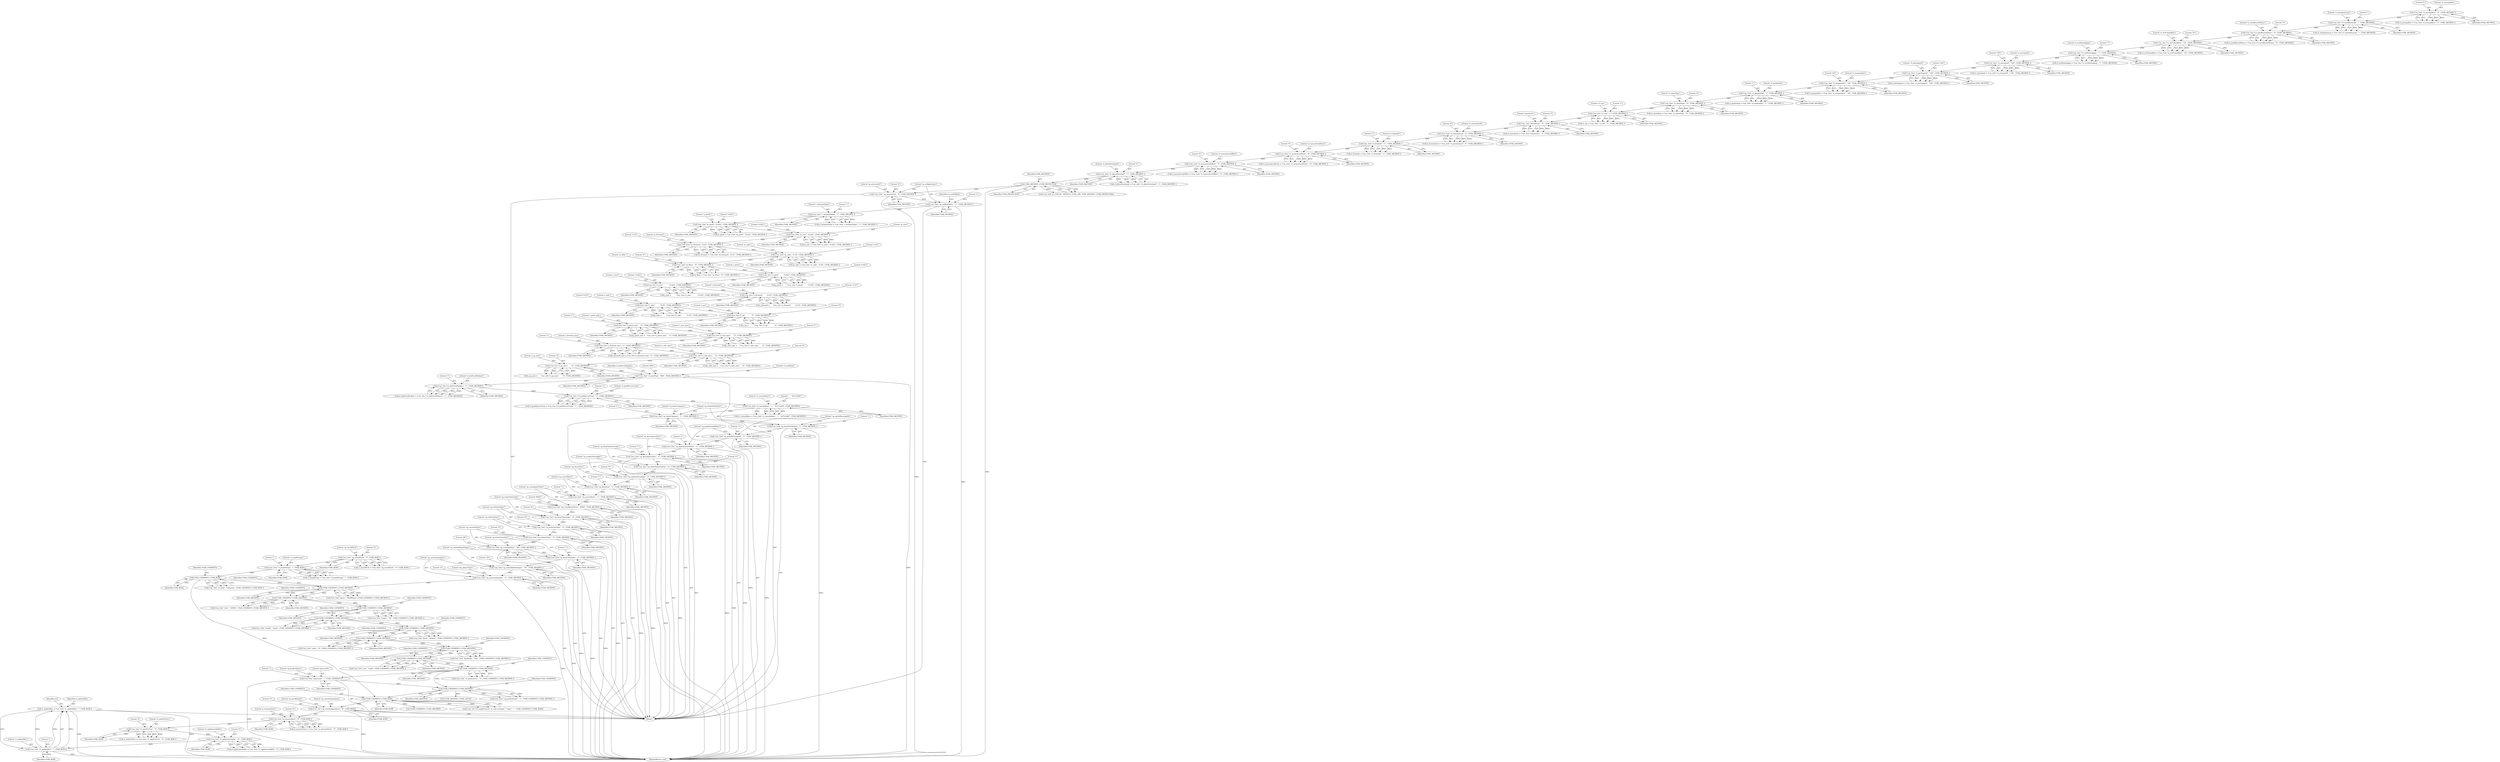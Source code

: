 digraph "0_OpenJK_b6ff2bcb1e4e6976d61e316175c6d7c99860fe20@API" {
"1000853" [label="(Call,cl_updatefiles = Cvar_Get( \"cl_updatefiles\", \"\", CVAR_ROM ))"];
"1000855" [label="(Call,Cvar_Get( \"cl_updatefiles\", \"\", CVAR_ROM ))"];
"1000849" [label="(Call,Cvar_Get( \"cl_updateavailable\", \"0\", CVAR_ROM ))"];
"1000831" [label="(Call,Cvar_Get( \"cl_waitForFire\", \"0\", CVAR_ROM ))"];
"1000825" [label="(Call,Cvar_Get( \"g_missionStats\", \"0\", CVAR_ROM ))"];
"1000813" [label="(Call,Cvar_Get (\"cg_stereoSeparation\", \"0\", CVAR_ROM))"];
"1000800" [label="(Call,CVAR_USERINFO | CVAR_ROM)"];
"1000720" [label="(Call,CVAR_USERINFO | CVAR_ARCHIVE)"];
"1000713" [label="(Call,Cvar_Get( \"password\", \"\", CVAR_USERINFO ))"];
"1000710" [label="(Call,CVAR_USERINFO | CVAR_ARCHIVE)"];
"1000704" [label="(Call,CVAR_USERINFO | CVAR_ARCHIVE)"];
"1000698" [label="(Call,CVAR_USERINFO | CVAR_ARCHIVE)"];
"1000692" [label="(Call,CVAR_USERINFO | CVAR_ARCHIVE)"];
"1000686" [label="(Call,CVAR_USERINFO | CVAR_ARCHIVE)"];
"1000680" [label="(Call,CVAR_USERINFO | CVAR_ARCHIVE)"];
"1000674" [label="(Call,CVAR_USERINFO | CVAR_ARCHIVE)"];
"1000668" [label="(Call,CVAR_USERINFO | CVAR_ARCHIVE)"];
"1000660" [label="(Call,CVAR_USERINFO | CVAR_ARCHIVE)"];
"1000554" [label="(Call,CVAR_USERINFO | CVAR_ROM)"];
"1000535" [label="(Call,Cvar_Get( \"cl_motdString\", \"\", CVAR_ROM ))"];
"1000398" [label="(Call,Cvar_Get( \"cg_recoilPitch\", \"0\", CVAR_ROM ))"];
"1000633" [label="(Call,Cvar_Get( \"cg_zoomstepsniper\", \"2\", CVAR_ARCHIVE ))"];
"1000629" [label="(Call,Cvar_Get( \"cg_zoomDefaultSniper\", \"20\", CVAR_ARCHIVE ))"];
"1000625" [label="(Call,Cvar_Get( \"cg_drawCrosshair\", \"1\", CVAR_ARCHIVE ))"];
"1000621" [label="(Call,Cvar_Get( \"cg_crosshairSize\", \"48\", CVAR_ARCHIVE ))"];
"1000617" [label="(Call,Cvar_Get( \"cg_noVoiceText\", \"0\", CVAR_ARCHIVE ))"];
"1000613" [label="(Call,Cvar_Get( \"cg_noVoiceChats\", \"0\", CVAR_ARCHIVE ))"];
"1000609" [label="(Call,Cvar_Get( \"cg_teamChatsOnly\", \"0\", CVAR_ARCHIVE ))"];
"1000605" [label="(Call,Cvar_Get( \"cg_voiceSpriteTime\", \"6000\", CVAR_ARCHIVE ))"];
"1000601" [label="(Call,Cvar_Get( \"cg_cursorHints\", \"1\", CVAR_ARCHIVE ))"];
"1000597" [label="(Call,Cvar_Get( \"cg_drawGun\", \"1\", CVAR_ARCHIVE ))"];
"1000593" [label="(Call,Cvar_Get( \"cg_uselessNostalgia\", \"0\", CVAR_ARCHIVE ))"];
"1000589" [label="(Call,Cvar_Get( \"cg_drawTeamOverlay\", \"2\", CVAR_ARCHIVE ))"];
"1000585" [label="(Call,Cvar_Get( \"cg_descriptiveText\", \"1\", CVAR_ARCHIVE ))"];
"1000581" [label="(Call,Cvar_Get( \"cg_popupLimboMenu\", \"1\", CVAR_ARCHIVE ))"];
"1000577" [label="(Call,Cvar_Get( \"cg_quickMessageAlt\", \"1\", CVAR_ARCHIVE ))"];
"1000573" [label="(Call,Cvar_Get( \"cg_drawNotifyText\", \"1\", CVAR_ARCHIVE ))"];
"1000569" [label="(Call,Cvar_Get( \"cg_drawCompass\", \"1\", CVAR_ARCHIVE ))"];
"1000565" [label="(Call,Cvar_Get( \"cl_consoleKeys\", \"~ ` 0x7e 0x60\", CVAR_ARCHIVE))"];
"1000559" [label="(Call,Cvar_Get (\"cl_guidServerUniq\", \"1\", CVAR_ARCHIVE))"];
"1000545" [label="(Call,Cvar_Get (\"cl_lanForcePackets\", \"1\", CVAR_ARCHIVE))"];
"1000539" [label="(Call,Cvar_Get( \"cl_maxPing\", \"800\", CVAR_ARCHIVE ))"];
"1000494" [label="(Call,Cvar_Get (\"j_up_axis\",      \"4\", CVAR_ARCHIVE))"];
"1000488" [label="(Call,Cvar_Get (\"j_side_axis\",    \"0\", CVAR_ARCHIVE))"];
"1000482" [label="(Call,Cvar_Get (\"j_forward_axis\", \"1\", CVAR_ARCHIVE))"];
"1000476" [label="(Call,Cvar_Get (\"j_yaw_axis\",     \"2\", CVAR_ARCHIVE))"];
"1000470" [label="(Call,Cvar_Get (\"j_pitch_axis\",   \"3\", CVAR_ARCHIVE))"];
"1000464" [label="(Call,Cvar_Get (\"j_up\",           \"0\", CVAR_ARCHIVE))"];
"1000458" [label="(Call,Cvar_Get (\"j_side\",         \"0.25\", CVAR_ARCHIVE))"];
"1000452" [label="(Call,Cvar_Get (\"j_forward\",      \"-0.25\", CVAR_ARCHIVE))"];
"1000446" [label="(Call,Cvar_Get (\"j_yaw\",          \"-0.022\", CVAR_ARCHIVE))"];
"1000440" [label="(Call,Cvar_Get (\"j_pitch\",        \"0.022\", CVAR_ARCHIVE))"];
"1000434" [label="(Call,Cvar_Get( \"m_filter\", \"0\", CVAR_ARCHIVE ))"];
"1000428" [label="(Call,Cvar_Get( \"m_side\", \"0.25\", CVAR_ARCHIVE ))"];
"1000422" [label="(Call,Cvar_Get( \"m_forward\", \"0.25\", CVAR_ARCHIVE ))"];
"1000416" [label="(Call,Cvar_Get( \"m_yaw\", \"0.022\", CVAR_ARCHIVE ))"];
"1000410" [label="(Call,Cvar_Get( \"m_pitch\", \"0.022\", CVAR_ARCHIVE ))"];
"1000386" [label="(Call,Cvar_Get( \"r_inGameVideo\", \"1\", CVAR_ARCHIVE ))"];
"1000374" [label="(Call,Cvar_Get( \"cg_wolfparticles\", \"1\", CVAR_ARCHIVE ))"];
"1000370" [label="(Call,Cvar_Get( \"cg_autoswitch\", \"0\", CVAR_ARCHIVE ))"];
"1000367" [label="(Call,CVAR_ARCHIVE | CVAR_PROTECTED)"];
"1000358" [label="(Call,Cvar_Get( \"cl_allowDownload\", \"1\", CVAR_ARCHIVE ))"];
"1000341" [label="(Call,Cvar_Get( \"cl_mouseAccelOffset\", \"5\", CVAR_ARCHIVE ))"];
"1000335" [label="(Call,Cvar_Get( \"cl_mouseAccelStyle\", \"0\", CVAR_ARCHIVE ))"];
"1000329" [label="(Call,Cvar_Get( \"cl_freelook\", \"1\", CVAR_ARCHIVE ))"];
"1000323" [label="(Call,Cvar_Get( \"cl_mouseAccel\", \"0\", CVAR_ARCHIVE ))"];
"1000317" [label="(Call,Cvar_Get( \"sensitivity\", \"5\", CVAR_ARCHIVE ))"];
"1000311" [label="(Call,Cvar_Get( \"cl_run\", \"1\", CVAR_ARCHIVE ))"];
"1000305" [label="(Call,Cvar_Get( \"cl_showPing\", \"0\", CVAR_ARCHIVE ))"];
"1000299" [label="(Call,Cvar_Get( \"cl_packetdup\", \"1\", CVAR_ARCHIVE ))"];
"1000293" [label="(Call,Cvar_Get( \"cl_maxpackets\", \"38\", CVAR_ARCHIVE ))"];
"1000281" [label="(Call,Cvar_Get( \"cl_pitchspeed\", \"140\", CVAR_ARCHIVE ))"];
"1000275" [label="(Call,Cvar_Get( \"cl_yawspeed\", \"140\", CVAR_ARCHIVE ))"];
"1000251" [label="(Call,Cvar_Get (\"cl_aviMotionJpeg\", \"1\", CVAR_ARCHIVE))"];
"1000245" [label="(Call,Cvar_Get (\"cl_aviFrameRate\", \"25\", CVAR_ARCHIVE))"];
"1000239" [label="(Call,Cvar_Get (\"cl_autoRecordDemo\", \"0\", CVAR_ARCHIVE))"];
"1000233" [label="(Call,Cvar_Get (\"cl_timedemoLog\", \"\", CVAR_ARCHIVE))"];
"1000149" [label="(Call,Cvar_Get( \"cl_autoupdate\", \"0\", CVAR_ARCHIVE ))"];
"1000607" [label="(Literal,\"6000\")"];
"1000578" [label="(Literal,\"cg_quickMessageAlt\")"];
"1000441" [label="(Literal,\"j_pitch\")"];
"1000818" [label="(Literal,\"cg_autoReload\")"];
"1000472" [label="(Literal,\"3\")"];
"1000596" [label="(Identifier,CVAR_ARCHIVE)"];
"1000317" [label="(Call,Cvar_Get( \"sensitivity\", \"5\", CVAR_ARCHIVE ))"];
"1000488" [label="(Call,Cvar_Get (\"j_side_axis\",    \"0\", CVAR_ARCHIVE))"];
"1000273" [label="(Call,cl_yawspeed = Cvar_Get( \"cl_yawspeed\", \"140\", CVAR_ARCHIVE ))"];
"1000275" [label="(Call,Cvar_Get( \"cl_yawspeed\", \"140\", CVAR_ARCHIVE ))"];
"1000862" [label="(Identifier,cls)"];
"1000486" [label="(Call,j_side_axis =    Cvar_Get (\"j_side_axis\",    \"0\", CVAR_ARCHIVE))"];
"1000462" [label="(Call,j_up =           Cvar_Get (\"j_up\",           \"0\", CVAR_ARCHIVE))"];
"1000584" [label="(Identifier,CVAR_ARCHIVE)"];
"1000563" [label="(Call,cl_consoleKeys = Cvar_Get( \"cl_consoleKeys\", \"~ ` 0x7e 0x60\", CVAR_ARCHIVE))"];
"1000714" [label="(Literal,\"password\")"];
"1000625" [label="(Call,Cvar_Get( \"cg_drawCrosshair\", \"1\", CVAR_ARCHIVE ))"];
"1000456" [label="(Call,j_side =         Cvar_Get (\"j_side\",         \"0.25\", CVAR_ARCHIVE))"];
"1000452" [label="(Call,Cvar_Get (\"j_forward\",      \"-0.25\", CVAR_ARCHIVE))"];
"1000712" [label="(Identifier,CVAR_ARCHIVE)"];
"1000570" [label="(Literal,\"cg_drawCompass\")"];
"1000668" [label="(Call,CVAR_USERINFO | CVAR_ARCHIVE)"];
"1000245" [label="(Call,Cvar_Get (\"cl_aviFrameRate\", \"25\", CVAR_ARCHIVE))"];
"1000698" [label="(Call,CVAR_USERINFO | CVAR_ARCHIVE)"];
"1000396" [label="(Call,cl_recoilPitch = Cvar_Get( \"cg_recoilPitch\", \"0\", CVAR_ROM ))"];
"1000704" [label="(Call,CVAR_USERINFO | CVAR_ARCHIVE)"];
"1000677" [label="(Call,Cvar_Get( \"model\", \"multi\", CVAR_USERINFO | CVAR_ARCHIVE ))"];
"1000295" [label="(Literal,\"38\")"];
"1000831" [label="(Call,Cvar_Get( \"cl_waitForFire\", \"0\", CVAR_ROM ))"];
"1000693" [label="(Identifier,CVAR_USERINFO)"];
"1000359" [label="(Literal,\"cl_allowDownload\")"];
"1000377" [label="(Identifier,CVAR_ARCHIVE)"];
"1000251" [label="(Call,Cvar_Get (\"cl_aviMotionJpeg\", \"1\", CVAR_ARCHIVE))"];
"1000482" [label="(Call,Cvar_Get (\"j_forward_axis\", \"1\", CVAR_ARCHIVE))"];
"1000610" [label="(Literal,\"cg_teamChatsOnly\")"];
"1000634" [label="(Literal,\"cg_zoomstepsniper\")"];
"1000833" [label="(Literal,\"0\")"];
"1000633" [label="(Call,Cvar_Get( \"cg_zoomstepsniper\", \"2\", CVAR_ARCHIVE ))"];
"1000312" [label="(Literal,\"cl_run\")"];
"1000422" [label="(Call,Cvar_Get( \"m_forward\", \"0.25\", CVAR_ARCHIVE ))"];
"1000623" [label="(Literal,\"48\")"];
"1000374" [label="(Call,Cvar_Get( \"cg_wolfparticles\", \"1\", CVAR_ARCHIVE ))"];
"1000332" [label="(Identifier,CVAR_ARCHIVE)"];
"1000240" [label="(Literal,\"cl_autoRecordDemo\")"];
"1000311" [label="(Call,Cvar_Get( \"cl_run\", \"1\", CVAR_ARCHIVE ))"];
"1000297" [label="(Call,cl_packetdup = Cvar_Get( \"cl_packetdup\", \"1\", CVAR_ARCHIVE ))"];
"1000414" [label="(Call,m_yaw = Cvar_Get( \"m_yaw\", \"0.022\", CVAR_ARCHIVE ))"];
"1000851" [label="(Literal,\"0\")"];
"1000600" [label="(Identifier,CVAR_ARCHIVE)"];
"1000834" [label="(Identifier,CVAR_ROM)"];
"1000595" [label="(Literal,\"0\")"];
"1000361" [label="(Identifier,CVAR_ARCHIVE)"];
"1000424" [label="(Literal,\"0.25\")"];
"1000426" [label="(Call,m_side = Cvar_Get( \"m_side\", \"0.25\", CVAR_ARCHIVE ))"];
"1000458" [label="(Call,Cvar_Get (\"j_side\",         \"0.25\", CVAR_ARCHIVE))"];
"1000717" [label="(Call,Cvar_Get( \"cg_predictItems\", \"1\", CVAR_USERINFO | CVAR_ARCHIVE ))"];
"1000440" [label="(Call,Cvar_Get (\"j_pitch\",        \"0.022\", CVAR_ARCHIVE))"];
"1000434" [label="(Call,Cvar_Get( \"m_filter\", \"0\", CVAR_ARCHIVE ))"];
"1000398" [label="(Call,Cvar_Get( \"cg_recoilPitch\", \"0\", CVAR_ROM ))"];
"1000613" [label="(Call,Cvar_Get( \"cg_noVoiceChats\", \"0\", CVAR_ARCHIVE ))"];
"1000447" [label="(Literal,\"j_yaw\")"];
"1000323" [label="(Call,Cvar_Get( \"cl_mouseAccel\", \"0\", CVAR_ARCHIVE ))"];
"1000233" [label="(Call,Cvar_Get (\"cl_timedemoLog\", \"\", CVAR_ARCHIVE))"];
"1000401" [label="(Identifier,CVAR_ROM)"];
"1000721" [label="(Identifier,CVAR_USERINFO)"];
"1000857" [label="(Literal,\"\")"];
"1000551" [label="(Call,Cvar_Get( \"cl_guid\", \"unknown\", CVAR_USERINFO | CVAR_ROM ))"];
"1000543" [label="(Call,cl_lanForcePackets = Cvar_Get (\"cl_lanForcePackets\", \"1\", CVAR_ARCHIVE))"];
"1000850" [label="(Literal,\"cl_updateavailable\")"];
"1000479" [label="(Identifier,CVAR_ARCHIVE)"];
"1000333" [label="(Call,cl_mouseAccelStyle = Cvar_Get( \"cl_mouseAccelStyle\", \"0\", CVAR_ARCHIVE ))"];
"1000329" [label="(Call,Cvar_Get( \"cl_freelook\", \"1\", CVAR_ARCHIVE ))"];
"1000279" [label="(Call,cl_pitchspeed = Cvar_Get( \"cl_pitchspeed\", \"140\", CVAR_ARCHIVE ))"];
"1000688" [label="(Identifier,CVAR_ARCHIVE)"];
"1000399" [label="(Literal,\"cg_recoilPitch\")"];
"1000568" [label="(Identifier,CVAR_ARCHIVE)"];
"1000234" [label="(Literal,\"cl_timedemoLog\")"];
"1000313" [label="(Literal,\"1\")"];
"1000416" [label="(Call,Cvar_Get( \"m_yaw\", \"0.022\", CVAR_ARCHIVE ))"];
"1000331" [label="(Literal,\"1\")"];
"1000557" [label="(Call,cl_guidServerUniq = Cvar_Get (\"cl_guidServerUniq\", \"1\", CVAR_ARCHIVE))"];
"1000604" [label="(Identifier,CVAR_ARCHIVE)"];
"1000800" [label="(Call,CVAR_USERINFO | CVAR_ROM)"];
"1000325" [label="(Literal,\"0\")"];
"1000598" [label="(Literal,\"cg_drawGun\")"];
"1000239" [label="(Call,Cvar_Get (\"cl_autoRecordDemo\", \"0\", CVAR_ARCHIVE))"];
"1000303" [label="(Call,cl_showPing = Cvar_Get( \"cl_showPing\", \"0\", CVAR_ARCHIVE ))"];
"1000853" [label="(Call,cl_updatefiles = Cvar_Get( \"cl_updatefiles\", \"\", CVAR_ROM ))"];
"1000620" [label="(Identifier,CVAR_ARCHIVE)"];
"1000626" [label="(Literal,\"cg_drawCrosshair\")"];
"1000635" [label="(Literal,\"2\")"];
"1000828" [label="(Identifier,CVAR_ROM)"];
"1000602" [label="(Literal,\"cg_cursorHints\")"];
"1000147" [label="(Call,cl_autoupdate = Cvar_Get( \"cl_autoupdate\", \"0\", CVAR_ARCHIVE ))"];
"1000628" [label="(Identifier,CVAR_ARCHIVE)"];
"1000277" [label="(Literal,\"140\")"];
"1000720" [label="(Call,CVAR_USERINFO | CVAR_ARCHIVE)"];
"1000619" [label="(Literal,\"0\")"];
"1000614" [label="(Literal,\"cg_noVoiceChats\")"];
"1000587" [label="(Literal,\"1\")"];
"1000565" [label="(Call,Cvar_Get( \"cl_consoleKeys\", \"~ ` 0x7e 0x60\", CVAR_ARCHIVE))"];
"1000321" [label="(Call,cl_mouseAccel = Cvar_Get( \"cl_mouseAccel\", \"0\", CVAR_ARCHIVE ))"];
"1000294" [label="(Literal,\"cl_maxpackets\")"];
"1000583" [label="(Literal,\"1\")"];
"1000536" [label="(Literal,\"cl_motdString\")"];
"1000618" [label="(Literal,\"cg_noVoiceText\")"];
"1000559" [label="(Call,Cvar_Get (\"cl_guidServerUniq\", \"1\", CVAR_ARCHIVE))"];
"1000418" [label="(Literal,\"0.022\")"];
"1000572" [label="(Identifier,CVAR_ARCHIVE)"];
"1000574" [label="(Literal,\"cg_drawNotifyText\")"];
"1000622" [label="(Literal,\"cg_crosshairSize\")"];
"1000282" [label="(Literal,\"cl_pitchspeed\")"];
"1000112" [label="(Block,)"];
"1000476" [label="(Call,Cvar_Get (\"j_yaw_axis\",     \"2\", CVAR_ARCHIVE))"];
"1000544" [label="(Identifier,cl_lanForcePackets)"];
"1000237" [label="(Call,cl_autoRecordDemo = Cvar_Get (\"cl_autoRecordDemo\", \"0\", CVAR_ARCHIVE))"];
"1000674" [label="(Call,CVAR_USERINFO | CVAR_ARCHIVE)"];
"1000539" [label="(Call,Cvar_Get( \"cl_maxPing\", \"800\", CVAR_ARCHIVE ))"];
"1000375" [label="(Literal,\"cg_wolfparticles\")"];
"1000700" [label="(Identifier,CVAR_ARCHIVE)"];
"1000444" [label="(Call,j_yaw =          Cvar_Get (\"j_yaw\",          \"-0.022\", CVAR_ARCHIVE))"];
"1000593" [label="(Call,Cvar_Get( \"cg_uselessNostalgia\", \"0\", CVAR_ARCHIVE ))"];
"1000379" [label="(Identifier,cl_conXOffset)"];
"1000801" [label="(Identifier,CVAR_USERINFO)"];
"1000242" [label="(Identifier,CVAR_ARCHIVE)"];
"1000450" [label="(Call,j_forward =      Cvar_Get (\"j_forward\",      \"-0.25\", CVAR_ARCHIVE))"];
"1000278" [label="(Identifier,CVAR_ARCHIVE)"];
"1000815" [label="(Literal,\"0\")"];
"1000715" [label="(Literal,\"\")"];
"1000705" [label="(Identifier,CVAR_USERINFO)"];
"1000681" [label="(Identifier,CVAR_USERINFO)"];
"1000151" [label="(Literal,\"0\")"];
"1000671" [label="(Call,Cvar_Get( \"snaps\", \"20\", CVAR_USERINFO | CVAR_ARCHIVE ))"];
"1000252" [label="(Literal,\"cl_aviMotionJpeg\")"];
"1000246" [label="(Literal,\"cl_aviFrameRate\")"];
"1000248" [label="(Identifier,CVAR_ARCHIVE)"];
"1000305" [label="(Call,Cvar_Get( \"cl_showPing\", \"0\", CVAR_ARCHIVE ))"];
"1000302" [label="(Identifier,CVAR_ARCHIVE)"];
"1000615" [label="(Literal,\"0\")"];
"1000560" [label="(Literal,\"cl_guidServerUniq\")"];
"1000372" [label="(Literal,\"0\")"];
"1000485" [label="(Identifier,CVAR_ARCHIVE)"];
"1000337" [label="(Literal,\"0\")"];
"1000711" [label="(Identifier,CVAR_USERINFO)"];
"1000601" [label="(Call,Cvar_Get( \"cg_cursorHints\", \"1\", CVAR_ARCHIVE ))"];
"1000370" [label="(Call,Cvar_Get( \"cg_autoswitch\", \"0\", CVAR_ARCHIVE ))"];
"1000386" [label="(Call,Cvar_Get( \"r_inGameVideo\", \"1\", CVAR_ARCHIVE ))"];
"1000829" [label="(Call,cl_waitForFire = Cvar_Get( \"cl_waitForFire\", \"0\", CVAR_ROM ))"];
"1000299" [label="(Call,Cvar_Get( \"cl_packetdup\", \"1\", CVAR_ARCHIVE ))"];
"1000638" [label="(Literal,\"mp_playerType\")"];
"1000453" [label="(Literal,\"j_forward\")"];
"1000832" [label="(Literal,\"cl_waitForFire\")"];
"1000599" [label="(Literal,\"1\")"];
"1000241" [label="(Literal,\"0\")"];
"1000554" [label="(Call,CVAR_USERINFO | CVAR_ROM)"];
"1000410" [label="(Call,Cvar_Get( \"m_pitch\", \"0.022\", CVAR_ARCHIVE ))"];
"1000429" [label="(Literal,\"m_side\")"];
"1000455" [label="(Identifier,CVAR_ARCHIVE)"];
"1000443" [label="(Identifier,CVAR_ARCHIVE)"];
"1000545" [label="(Call,Cvar_Get (\"cl_lanForcePackets\", \"1\", CVAR_ARCHIVE))"];
"1000425" [label="(Identifier,CVAR_ARCHIVE)"];
"1000636" [label="(Identifier,CVAR_ARCHIVE)"];
"1000802" [label="(Identifier,CVAR_ROM)"];
"1000306" [label="(Literal,\"cl_showPing\")"];
"1000276" [label="(Literal,\"cl_yawspeed\")"];
"1000580" [label="(Identifier,CVAR_ARCHIVE)"];
"1000291" [label="(Call,cl_maxpackets = Cvar_Get( \"cl_maxpackets\", \"38\", CVAR_ARCHIVE ))"];
"1000588" [label="(Identifier,CVAR_ARCHIVE)"];
"1000468" [label="(Call,j_pitch_axis =   Cvar_Get (\"j_pitch_axis\",   \"3\", CVAR_ARCHIVE))"];
"1000435" [label="(Literal,\"m_filter\")"];
"1000308" [label="(Identifier,CVAR_ARCHIVE)"];
"1000411" [label="(Literal,\"m_pitch\")"];
"1000471" [label="(Literal,\"j_pitch_axis\")"];
"1000694" [label="(Identifier,CVAR_ARCHIVE)"];
"1000467" [label="(Identifier,CVAR_ARCHIVE)"];
"1000420" [label="(Call,m_forward = Cvar_Get( \"m_forward\", \"0.25\", CVAR_ARCHIVE ))"];
"1000710" [label="(Call,CVAR_USERINFO | CVAR_ARCHIVE)"];
"1000423" [label="(Literal,\"m_forward\")"];
"1000670" [label="(Identifier,CVAR_ARCHIVE)"];
"1000567" [label="(Literal,\"~ ` 0x7e 0x60\")"];
"1000235" [label="(Literal,\"\")"];
"1000247" [label="(Literal,\"25\")"];
"1000662" [label="(Identifier,CVAR_ARCHIVE)"];
"1000343" [label="(Literal,\"5\")"];
"1000489" [label="(Literal,\"j_side_axis\")"];
"1000389" [label="(Identifier,CVAR_ARCHIVE)"];
"1000474" [label="(Call,j_yaw_axis =     Cvar_Get (\"j_yaw_axis\",     \"2\", CVAR_ARCHIVE))"];
"1000706" [label="(Identifier,CVAR_ARCHIVE)"];
"1000492" [label="(Call,j_up_axis =      Cvar_Get (\"j_up_axis\",      \"4\", CVAR_ARCHIVE))"];
"1000360" [label="(Literal,\"1\")"];
"1000660" [label="(Call,CVAR_USERINFO | CVAR_ARCHIVE)"];
"1000495" [label="(Literal,\"j_up_axis\")"];
"1000284" [label="(Identifier,CVAR_ARCHIVE)"];
"1000465" [label="(Literal,\"j_up\")"];
"1000718" [label="(Literal,\"cg_predictItems\")"];
"1000699" [label="(Identifier,CVAR_USERINFO)"];
"1000611" [label="(Literal,\"0\")"];
"1000388" [label="(Literal,\"1\")"];
"1000569" [label="(Call,Cvar_Get( \"cg_drawCompass\", \"1\", CVAR_ARCHIVE ))"];
"1000496" [label="(Literal,\"4\")"];
"1000849" [label="(Call,Cvar_Get( \"cl_updateavailable\", \"0\", CVAR_ROM ))"];
"1000661" [label="(Identifier,CVAR_USERINFO)"];
"1000338" [label="(Identifier,CVAR_ARCHIVE)"];
"1000585" [label="(Call,Cvar_Get( \"cg_descriptiveText\", \"1\", CVAR_ARCHIVE ))"];
"1000825" [label="(Call,Cvar_Get( \"g_missionStats\", \"0\", CVAR_ROM ))"];
"1000683" [label="(Call,Cvar_Get( \"head\", \"default\", CVAR_USERINFO | CVAR_ARCHIVE ))"];
"1000590" [label="(Literal,\"cg_drawTeamOverlay\")"];
"1000437" [label="(Identifier,CVAR_ARCHIVE)"];
"1000296" [label="(Identifier,CVAR_ARCHIVE)"];
"1000814" [label="(Literal,\"cg_stereoSeparation\")"];
"1000307" [label="(Literal,\"0\")"];
"1000281" [label="(Call,Cvar_Get( \"cl_pitchspeed\", \"140\", CVAR_ARCHIVE ))"];
"1000318" [label="(Literal,\"sensitivity\")"];
"1000687" [label="(Identifier,CVAR_USERINFO)"];
"1000436" [label="(Literal,\"0\")"];
"1000608" [label="(Identifier,CVAR_ARCHIVE)"];
"1000236" [label="(Identifier,CVAR_ARCHIVE)"];
"1000460" [label="(Literal,\"0.25\")"];
"1000722" [label="(Identifier,CVAR_ARCHIVE)"];
"1000701" [label="(Call,Cvar_Get( \"sex\", \"male\", CVAR_USERINFO | CVAR_ARCHIVE ))"];
"1000149" [label="(Call,Cvar_Get( \"cl_autoupdate\", \"0\", CVAR_ARCHIVE ))"];
"1000249" [label="(Call,cl_aviMotionJpeg = Cvar_Get (\"cl_aviMotionJpeg\", \"1\", CVAR_ARCHIVE))"];
"1000330" [label="(Literal,\"cl_freelook\")"];
"1000854" [label="(Identifier,cl_updatefiles)"];
"1000597" [label="(Call,Cvar_Get( \"cg_drawGun\", \"1\", CVAR_ARCHIVE ))"];
"1000826" [label="(Literal,\"g_missionStats\")"];
"1000344" [label="(Identifier,CVAR_ARCHIVE)"];
"1000629" [label="(Call,Cvar_Get( \"cg_zoomDefaultSniper\", \"20\", CVAR_ARCHIVE ))"];
"1000561" [label="(Literal,\"1\")"];
"1000243" [label="(Call,cl_aviFrameRate = Cvar_Get (\"cl_aviFrameRate\", \"25\", CVAR_ARCHIVE))"];
"1000823" [label="(Call,cl_missionStats = Cvar_Get( \"g_missionStats\", \"0\", CVAR_ROM ))"];
"1000538" [label="(Identifier,CVAR_ROM)"];
"1000571" [label="(Literal,\"1\")"];
"1000432" [label="(Call,m_filter = Cvar_Get( \"m_filter\", \"0\", CVAR_ARCHIVE ))"];
"1000231" [label="(Call,cl_timedemoLog = Cvar_Get (\"cl_timedemoLog\", \"\", CVAR_ARCHIVE))"];
"1000152" [label="(Identifier,CVAR_ARCHIVE)"];
"1000327" [label="(Call,cl_freelook = Cvar_Get( \"cl_freelook\", \"1\", CVAR_ARCHIVE ))"];
"1000858" [label="(Identifier,CVAR_ROM)"];
"1000606" [label="(Literal,\"cg_voiceSpriteTime\")"];
"1000621" [label="(Call,Cvar_Get( \"cg_crosshairSize\", \"48\", CVAR_ARCHIVE ))"];
"1000336" [label="(Literal,\"cl_mouseAccelStyle\")"];
"1000612" [label="(Identifier,CVAR_ARCHIVE)"];
"1000675" [label="(Identifier,CVAR_USERINFO)"];
"1000631" [label="(Literal,\"20\")"];
"1000630" [label="(Literal,\"cg_zoomDefaultSniper\")"];
"1000692" [label="(Call,CVAR_USERINFO | CVAR_ARCHIVE)"];
"1000548" [label="(Identifier,CVAR_ARCHIVE)"];
"1000792" [label="(Call,Cvar_Get (\"cl_voipProtocol\", cl_voip->integer ? \"opus\" : \"\", CVAR_USERINFO | CVAR_ROM))"];
"1000581" [label="(Call,Cvar_Get( \"cg_popupLimboMenu\", \"1\", CVAR_ARCHIVE ))"];
"1000358" [label="(Call,Cvar_Get( \"cl_allowDownload\", \"1\", CVAR_ARCHIVE ))"];
"1000535" [label="(Call,Cvar_Get( \"cl_motdString\", \"\", CVAR_ROM ))"];
"1000417" [label="(Literal,\"m_yaw\")"];
"1000533" [label="(Call,cl_motdString = Cvar_Get( \"cl_motdString\", \"\", CVAR_ROM ))"];
"1000430" [label="(Literal,\"0.25\")"];
"1000546" [label="(Literal,\"cl_lanForcePackets\")"];
"1000371" [label="(Literal,\"cg_autoswitch\")"];
"1000293" [label="(Call,Cvar_Get( \"cl_maxpackets\", \"38\", CVAR_ARCHIVE ))"];
"1000253" [label="(Literal,\"1\")"];
"1000412" [label="(Literal,\"0.022\")"];
"1000827" [label="(Literal,\"0\")"];
"1000319" [label="(Literal,\"5\")"];
"1000324" [label="(Literal,\"cl_mouseAccel\")"];
"1000335" [label="(Call,Cvar_Get( \"cl_mouseAccelStyle\", \"0\", CVAR_ARCHIVE ))"];
"1000369" [label="(Identifier,CVAR_PROTECTED)"];
"1000813" [label="(Call,Cvar_Get (\"cg_stereoSeparation\", \"0\", CVAR_ROM))"];
"1001028" [label="(MethodReturn,void)"];
"1000448" [label="(Literal,\"-0.022\")"];
"1000689" [label="(Call,Cvar_Get( \"color\", \"4\", CVAR_USERINFO | CVAR_ARCHIVE ))"];
"1000847" [label="(Call,cl_updateavailable = Cvar_Get( \"cl_updateavailable\", \"0\", CVAR_ROM ))"];
"1000682" [label="(Identifier,CVAR_ARCHIVE)"];
"1000484" [label="(Literal,\"1\")"];
"1000413" [label="(Identifier,CVAR_ARCHIVE)"];
"1000494" [label="(Call,Cvar_Get (\"j_up_axis\",      \"4\", CVAR_ARCHIVE))"];
"1000537" [label="(Literal,\"\")"];
"1000309" [label="(Call,cl_run = Cvar_Get( \"cl_run\", \"1\", CVAR_ARCHIVE ))"];
"1000368" [label="(Identifier,CVAR_ARCHIVE)"];
"1000555" [label="(Identifier,CVAR_USERINFO)"];
"1000707" [label="(Call,Cvar_Get( \"cl_anonymous\", \"0\", CVAR_USERINFO | CVAR_ARCHIVE ))"];
"1000632" [label="(Identifier,CVAR_ARCHIVE)"];
"1000680" [label="(Call,CVAR_USERINFO | CVAR_ARCHIVE)"];
"1000713" [label="(Call,Cvar_Get( \"password\", \"\", CVAR_USERINFO ))"];
"1000341" [label="(Call,Cvar_Get( \"cl_mouseAccelOffset\", \"5\", CVAR_ARCHIVE ))"];
"1000339" [label="(Call,cl_mouseAccelOffset = Cvar_Get( \"cl_mouseAccelOffset\", \"5\", CVAR_ARCHIVE ))"];
"1000541" [label="(Literal,\"800\")"];
"1000320" [label="(Identifier,CVAR_ARCHIVE)"];
"1000589" [label="(Call,Cvar_Get( \"cg_drawTeamOverlay\", \"2\", CVAR_ARCHIVE ))"];
"1000728" [label="(Call,CVAR_ARCHIVE | CVAR_LATCH)"];
"1000150" [label="(Literal,\"cl_autoupdate\")"];
"1000459" [label="(Literal,\"j_side\")"];
"1000573" [label="(Call,Cvar_Get( \"cg_drawNotifyText\", \"1\", CVAR_ARCHIVE ))"];
"1000490" [label="(Literal,\"0\")"];
"1000454" [label="(Literal,\"-0.25\")"];
"1000562" [label="(Identifier,CVAR_ARCHIVE)"];
"1000542" [label="(Identifier,CVAR_ARCHIVE)"];
"1000575" [label="(Literal,\"1\")"];
"1000686" [label="(Call,CVAR_USERINFO | CVAR_ARCHIVE)"];
"1000617" [label="(Call,Cvar_Get( \"cg_noVoiceText\", \"0\", CVAR_ARCHIVE ))"];
"1000461" [label="(Identifier,CVAR_ARCHIVE)"];
"1000315" [label="(Call,cl_sensitivity = Cvar_Get( \"sensitivity\", \"5\", CVAR_ARCHIVE ))"];
"1000676" [label="(Identifier,CVAR_ARCHIVE)"];
"1000449" [label="(Identifier,CVAR_ARCHIVE)"];
"1000852" [label="(Identifier,CVAR_ROM)"];
"1000586" [label="(Literal,\"cg_descriptiveText\")"];
"1000816" [label="(Identifier,CVAR_ROM)"];
"1000376" [label="(Literal,\"1\")"];
"1000477" [label="(Literal,\"j_yaw_axis\")"];
"1000616" [label="(Identifier,CVAR_ARCHIVE)"];
"1000716" [label="(Identifier,CVAR_USERINFO)"];
"1000592" [label="(Identifier,CVAR_ARCHIVE)"];
"1000473" [label="(Identifier,CVAR_ARCHIVE)"];
"1000577" [label="(Call,Cvar_Get( \"cg_quickMessageAlt\", \"1\", CVAR_ARCHIVE ))"];
"1000624" [label="(Identifier,CVAR_ARCHIVE)"];
"1000364" [label="(Call,Cvar_Get(\"cl_cURLLib\", DEFAULT_CURL_LIB, CVAR_ARCHIVE | CVAR_PROTECTED))"];
"1000603" [label="(Literal,\"1\")"];
"1000582" [label="(Literal,\"cg_popupLimboMenu\")"];
"1000373" [label="(Identifier,CVAR_ARCHIVE)"];
"1000627" [label="(Literal,\"1\")"];
"1000605" [label="(Call,Cvar_Get( \"cg_voiceSpriteTime\", \"6000\", CVAR_ARCHIVE ))"];
"1000594" [label="(Literal,\"cg_uselessNostalgia\")"];
"1000438" [label="(Call,j_pitch =        Cvar_Get (\"j_pitch\",        \"0.022\", CVAR_ARCHIVE))"];
"1000428" [label="(Call,Cvar_Get( \"m_side\", \"0.25\", CVAR_ARCHIVE ))"];
"1000669" [label="(Identifier,CVAR_USERINFO)"];
"1000591" [label="(Literal,\"2\")"];
"1000387" [label="(Literal,\"r_inGameVideo\")"];
"1000695" [label="(Call,Cvar_Get( \"handicap\", \"100\", CVAR_USERINFO | CVAR_ARCHIVE ))"];
"1000609" [label="(Call,Cvar_Get( \"cg_teamChatsOnly\", \"0\", CVAR_ARCHIVE ))"];
"1000470" [label="(Call,Cvar_Get (\"j_pitch_axis\",   \"3\", CVAR_ARCHIVE))"];
"1000408" [label="(Call,m_pitch = Cvar_Get( \"m_pitch\", \"0.022\", CVAR_ARCHIVE ))"];
"1000442" [label="(Literal,\"0.022\")"];
"1000283" [label="(Literal,\"140\")"];
"1000657" [label="(Call,Cvar_Get( \"name\", \"WolfPlayer\", CVAR_USERINFO | CVAR_ARCHIVE ))"];
"1000431" [label="(Identifier,CVAR_ARCHIVE)"];
"1000314" [label="(Identifier,CVAR_ARCHIVE)"];
"1000855" [label="(Call,Cvar_Get( \"cl_updatefiles\", \"\", CVAR_ROM ))"];
"1000326" [label="(Identifier,CVAR_ARCHIVE)"];
"1000566" [label="(Literal,\"cl_consoleKeys\")"];
"1000547" [label="(Literal,\"1\")"];
"1000497" [label="(Identifier,CVAR_ARCHIVE)"];
"1000301" [label="(Literal,\"1\")"];
"1000806" [label="(Call,CVAR_USERINFO | CVAR_ARCHIVE)"];
"1000342" [label="(Literal,\"cl_mouseAccelOffset\")"];
"1000384" [label="(Call,cl_inGameVideo = Cvar_Get( \"r_inGameVideo\", \"1\", CVAR_ARCHIVE ))"];
"1000300" [label="(Literal,\"cl_packetdup\")"];
"1000466" [label="(Literal,\"0\")"];
"1000540" [label="(Literal,\"cl_maxPing\")"];
"1000491" [label="(Identifier,CVAR_ARCHIVE)"];
"1000665" [label="(Call,Cvar_Get( \"rate\", \"25000\", CVAR_USERINFO | CVAR_ARCHIVE ))"];
"1000576" [label="(Identifier,CVAR_ARCHIVE)"];
"1000367" [label="(Call,CVAR_ARCHIVE | CVAR_PROTECTED)"];
"1000478" [label="(Literal,\"2\")"];
"1000446" [label="(Call,Cvar_Get (\"j_yaw\",          \"-0.022\", CVAR_ARCHIVE))"];
"1000356" [label="(Call,cl_allowDownload = Cvar_Get( \"cl_allowDownload\", \"1\", CVAR_ARCHIVE ))"];
"1000464" [label="(Call,Cvar_Get (\"j_up\",           \"0\", CVAR_ARCHIVE))"];
"1000483" [label="(Literal,\"j_forward_axis\")"];
"1000579" [label="(Literal,\"1\")"];
"1000856" [label="(Literal,\"cl_updatefiles\")"];
"1000419" [label="(Identifier,CVAR_ARCHIVE)"];
"1000556" [label="(Identifier,CVAR_ROM)"];
"1000480" [label="(Call,j_forward_axis = Cvar_Get (\"j_forward_axis\", \"1\", CVAR_ARCHIVE))"];
"1000400" [label="(Literal,\"0\")"];
"1000254" [label="(Identifier,CVAR_ARCHIVE)"];
"1000853" -> "1000112"  [label="AST: "];
"1000853" -> "1000855"  [label="CFG: "];
"1000854" -> "1000853"  [label="AST: "];
"1000855" -> "1000853"  [label="AST: "];
"1000862" -> "1000853"  [label="CFG: "];
"1000853" -> "1001028"  [label="DDG: "];
"1000853" -> "1001028"  [label="DDG: "];
"1000855" -> "1000853"  [label="DDG: "];
"1000855" -> "1000853"  [label="DDG: "];
"1000855" -> "1000853"  [label="DDG: "];
"1000855" -> "1000858"  [label="CFG: "];
"1000856" -> "1000855"  [label="AST: "];
"1000857" -> "1000855"  [label="AST: "];
"1000858" -> "1000855"  [label="AST: "];
"1000855" -> "1001028"  [label="DDG: "];
"1000849" -> "1000855"  [label="DDG: "];
"1000849" -> "1000847"  [label="AST: "];
"1000849" -> "1000852"  [label="CFG: "];
"1000850" -> "1000849"  [label="AST: "];
"1000851" -> "1000849"  [label="AST: "];
"1000852" -> "1000849"  [label="AST: "];
"1000847" -> "1000849"  [label="CFG: "];
"1000849" -> "1000847"  [label="DDG: "];
"1000849" -> "1000847"  [label="DDG: "];
"1000849" -> "1000847"  [label="DDG: "];
"1000831" -> "1000849"  [label="DDG: "];
"1000831" -> "1000829"  [label="AST: "];
"1000831" -> "1000834"  [label="CFG: "];
"1000832" -> "1000831"  [label="AST: "];
"1000833" -> "1000831"  [label="AST: "];
"1000834" -> "1000831"  [label="AST: "];
"1000829" -> "1000831"  [label="CFG: "];
"1000831" -> "1000829"  [label="DDG: "];
"1000831" -> "1000829"  [label="DDG: "];
"1000831" -> "1000829"  [label="DDG: "];
"1000825" -> "1000831"  [label="DDG: "];
"1000825" -> "1000823"  [label="AST: "];
"1000825" -> "1000828"  [label="CFG: "];
"1000826" -> "1000825"  [label="AST: "];
"1000827" -> "1000825"  [label="AST: "];
"1000828" -> "1000825"  [label="AST: "];
"1000823" -> "1000825"  [label="CFG: "];
"1000825" -> "1000823"  [label="DDG: "];
"1000825" -> "1000823"  [label="DDG: "];
"1000825" -> "1000823"  [label="DDG: "];
"1000813" -> "1000825"  [label="DDG: "];
"1000813" -> "1000112"  [label="AST: "];
"1000813" -> "1000816"  [label="CFG: "];
"1000814" -> "1000813"  [label="AST: "];
"1000815" -> "1000813"  [label="AST: "];
"1000816" -> "1000813"  [label="AST: "];
"1000818" -> "1000813"  [label="CFG: "];
"1000813" -> "1001028"  [label="DDG: "];
"1000800" -> "1000813"  [label="DDG: "];
"1000800" -> "1000792"  [label="AST: "];
"1000800" -> "1000802"  [label="CFG: "];
"1000801" -> "1000800"  [label="AST: "];
"1000802" -> "1000800"  [label="AST: "];
"1000792" -> "1000800"  [label="CFG: "];
"1000800" -> "1000792"  [label="DDG: "];
"1000800" -> "1000792"  [label="DDG: "];
"1000720" -> "1000800"  [label="DDG: "];
"1000554" -> "1000800"  [label="DDG: "];
"1000800" -> "1000806"  [label="DDG: "];
"1000720" -> "1000717"  [label="AST: "];
"1000720" -> "1000722"  [label="CFG: "];
"1000721" -> "1000720"  [label="AST: "];
"1000722" -> "1000720"  [label="AST: "];
"1000717" -> "1000720"  [label="CFG: "];
"1000720" -> "1000717"  [label="DDG: "];
"1000720" -> "1000717"  [label="DDG: "];
"1000713" -> "1000720"  [label="DDG: "];
"1000710" -> "1000720"  [label="DDG: "];
"1000720" -> "1000728"  [label="DDG: "];
"1000713" -> "1000112"  [label="AST: "];
"1000713" -> "1000716"  [label="CFG: "];
"1000714" -> "1000713"  [label="AST: "];
"1000715" -> "1000713"  [label="AST: "];
"1000716" -> "1000713"  [label="AST: "];
"1000718" -> "1000713"  [label="CFG: "];
"1000713" -> "1001028"  [label="DDG: "];
"1000710" -> "1000713"  [label="DDG: "];
"1000710" -> "1000707"  [label="AST: "];
"1000710" -> "1000712"  [label="CFG: "];
"1000711" -> "1000710"  [label="AST: "];
"1000712" -> "1000710"  [label="AST: "];
"1000707" -> "1000710"  [label="CFG: "];
"1000710" -> "1000707"  [label="DDG: "];
"1000710" -> "1000707"  [label="DDG: "];
"1000704" -> "1000710"  [label="DDG: "];
"1000704" -> "1000710"  [label="DDG: "];
"1000704" -> "1000701"  [label="AST: "];
"1000704" -> "1000706"  [label="CFG: "];
"1000705" -> "1000704"  [label="AST: "];
"1000706" -> "1000704"  [label="AST: "];
"1000701" -> "1000704"  [label="CFG: "];
"1000704" -> "1000701"  [label="DDG: "];
"1000704" -> "1000701"  [label="DDG: "];
"1000698" -> "1000704"  [label="DDG: "];
"1000698" -> "1000704"  [label="DDG: "];
"1000698" -> "1000695"  [label="AST: "];
"1000698" -> "1000700"  [label="CFG: "];
"1000699" -> "1000698"  [label="AST: "];
"1000700" -> "1000698"  [label="AST: "];
"1000695" -> "1000698"  [label="CFG: "];
"1000698" -> "1000695"  [label="DDG: "];
"1000698" -> "1000695"  [label="DDG: "];
"1000692" -> "1000698"  [label="DDG: "];
"1000692" -> "1000698"  [label="DDG: "];
"1000692" -> "1000689"  [label="AST: "];
"1000692" -> "1000694"  [label="CFG: "];
"1000693" -> "1000692"  [label="AST: "];
"1000694" -> "1000692"  [label="AST: "];
"1000689" -> "1000692"  [label="CFG: "];
"1000692" -> "1000689"  [label="DDG: "];
"1000692" -> "1000689"  [label="DDG: "];
"1000686" -> "1000692"  [label="DDG: "];
"1000686" -> "1000692"  [label="DDG: "];
"1000686" -> "1000683"  [label="AST: "];
"1000686" -> "1000688"  [label="CFG: "];
"1000687" -> "1000686"  [label="AST: "];
"1000688" -> "1000686"  [label="AST: "];
"1000683" -> "1000686"  [label="CFG: "];
"1000686" -> "1000683"  [label="DDG: "];
"1000686" -> "1000683"  [label="DDG: "];
"1000680" -> "1000686"  [label="DDG: "];
"1000680" -> "1000686"  [label="DDG: "];
"1000680" -> "1000677"  [label="AST: "];
"1000680" -> "1000682"  [label="CFG: "];
"1000681" -> "1000680"  [label="AST: "];
"1000682" -> "1000680"  [label="AST: "];
"1000677" -> "1000680"  [label="CFG: "];
"1000680" -> "1000677"  [label="DDG: "];
"1000680" -> "1000677"  [label="DDG: "];
"1000674" -> "1000680"  [label="DDG: "];
"1000674" -> "1000680"  [label="DDG: "];
"1000674" -> "1000671"  [label="AST: "];
"1000674" -> "1000676"  [label="CFG: "];
"1000675" -> "1000674"  [label="AST: "];
"1000676" -> "1000674"  [label="AST: "];
"1000671" -> "1000674"  [label="CFG: "];
"1000674" -> "1000671"  [label="DDG: "];
"1000674" -> "1000671"  [label="DDG: "];
"1000668" -> "1000674"  [label="DDG: "];
"1000668" -> "1000674"  [label="DDG: "];
"1000668" -> "1000665"  [label="AST: "];
"1000668" -> "1000670"  [label="CFG: "];
"1000669" -> "1000668"  [label="AST: "];
"1000670" -> "1000668"  [label="AST: "];
"1000665" -> "1000668"  [label="CFG: "];
"1000668" -> "1000665"  [label="DDG: "];
"1000668" -> "1000665"  [label="DDG: "];
"1000660" -> "1000668"  [label="DDG: "];
"1000660" -> "1000668"  [label="DDG: "];
"1000660" -> "1000657"  [label="AST: "];
"1000660" -> "1000662"  [label="CFG: "];
"1000661" -> "1000660"  [label="AST: "];
"1000662" -> "1000660"  [label="AST: "];
"1000657" -> "1000660"  [label="CFG: "];
"1000660" -> "1000657"  [label="DDG: "];
"1000660" -> "1000657"  [label="DDG: "];
"1000554" -> "1000660"  [label="DDG: "];
"1000633" -> "1000660"  [label="DDG: "];
"1000554" -> "1000551"  [label="AST: "];
"1000554" -> "1000556"  [label="CFG: "];
"1000555" -> "1000554"  [label="AST: "];
"1000556" -> "1000554"  [label="AST: "];
"1000551" -> "1000554"  [label="CFG: "];
"1000554" -> "1000551"  [label="DDG: "];
"1000554" -> "1000551"  [label="DDG: "];
"1000535" -> "1000554"  [label="DDG: "];
"1000535" -> "1000533"  [label="AST: "];
"1000535" -> "1000538"  [label="CFG: "];
"1000536" -> "1000535"  [label="AST: "];
"1000537" -> "1000535"  [label="AST: "];
"1000538" -> "1000535"  [label="AST: "];
"1000533" -> "1000535"  [label="CFG: "];
"1000535" -> "1000533"  [label="DDG: "];
"1000535" -> "1000533"  [label="DDG: "];
"1000535" -> "1000533"  [label="DDG: "];
"1000398" -> "1000535"  [label="DDG: "];
"1000398" -> "1000396"  [label="AST: "];
"1000398" -> "1000401"  [label="CFG: "];
"1000399" -> "1000398"  [label="AST: "];
"1000400" -> "1000398"  [label="AST: "];
"1000401" -> "1000398"  [label="AST: "];
"1000396" -> "1000398"  [label="CFG: "];
"1000398" -> "1000396"  [label="DDG: "];
"1000398" -> "1000396"  [label="DDG: "];
"1000398" -> "1000396"  [label="DDG: "];
"1000633" -> "1000112"  [label="AST: "];
"1000633" -> "1000636"  [label="CFG: "];
"1000634" -> "1000633"  [label="AST: "];
"1000635" -> "1000633"  [label="AST: "];
"1000636" -> "1000633"  [label="AST: "];
"1000638" -> "1000633"  [label="CFG: "];
"1000633" -> "1001028"  [label="DDG: "];
"1000629" -> "1000633"  [label="DDG: "];
"1000629" -> "1000112"  [label="AST: "];
"1000629" -> "1000632"  [label="CFG: "];
"1000630" -> "1000629"  [label="AST: "];
"1000631" -> "1000629"  [label="AST: "];
"1000632" -> "1000629"  [label="AST: "];
"1000634" -> "1000629"  [label="CFG: "];
"1000629" -> "1001028"  [label="DDG: "];
"1000625" -> "1000629"  [label="DDG: "];
"1000625" -> "1000112"  [label="AST: "];
"1000625" -> "1000628"  [label="CFG: "];
"1000626" -> "1000625"  [label="AST: "];
"1000627" -> "1000625"  [label="AST: "];
"1000628" -> "1000625"  [label="AST: "];
"1000630" -> "1000625"  [label="CFG: "];
"1000625" -> "1001028"  [label="DDG: "];
"1000621" -> "1000625"  [label="DDG: "];
"1000621" -> "1000112"  [label="AST: "];
"1000621" -> "1000624"  [label="CFG: "];
"1000622" -> "1000621"  [label="AST: "];
"1000623" -> "1000621"  [label="AST: "];
"1000624" -> "1000621"  [label="AST: "];
"1000626" -> "1000621"  [label="CFG: "];
"1000621" -> "1001028"  [label="DDG: "];
"1000617" -> "1000621"  [label="DDG: "];
"1000617" -> "1000112"  [label="AST: "];
"1000617" -> "1000620"  [label="CFG: "];
"1000618" -> "1000617"  [label="AST: "];
"1000619" -> "1000617"  [label="AST: "];
"1000620" -> "1000617"  [label="AST: "];
"1000622" -> "1000617"  [label="CFG: "];
"1000617" -> "1001028"  [label="DDG: "];
"1000613" -> "1000617"  [label="DDG: "];
"1000613" -> "1000112"  [label="AST: "];
"1000613" -> "1000616"  [label="CFG: "];
"1000614" -> "1000613"  [label="AST: "];
"1000615" -> "1000613"  [label="AST: "];
"1000616" -> "1000613"  [label="AST: "];
"1000618" -> "1000613"  [label="CFG: "];
"1000613" -> "1001028"  [label="DDG: "];
"1000609" -> "1000613"  [label="DDG: "];
"1000609" -> "1000112"  [label="AST: "];
"1000609" -> "1000612"  [label="CFG: "];
"1000610" -> "1000609"  [label="AST: "];
"1000611" -> "1000609"  [label="AST: "];
"1000612" -> "1000609"  [label="AST: "];
"1000614" -> "1000609"  [label="CFG: "];
"1000609" -> "1001028"  [label="DDG: "];
"1000605" -> "1000609"  [label="DDG: "];
"1000605" -> "1000112"  [label="AST: "];
"1000605" -> "1000608"  [label="CFG: "];
"1000606" -> "1000605"  [label="AST: "];
"1000607" -> "1000605"  [label="AST: "];
"1000608" -> "1000605"  [label="AST: "];
"1000610" -> "1000605"  [label="CFG: "];
"1000605" -> "1001028"  [label="DDG: "];
"1000601" -> "1000605"  [label="DDG: "];
"1000601" -> "1000112"  [label="AST: "];
"1000601" -> "1000604"  [label="CFG: "];
"1000602" -> "1000601"  [label="AST: "];
"1000603" -> "1000601"  [label="AST: "];
"1000604" -> "1000601"  [label="AST: "];
"1000606" -> "1000601"  [label="CFG: "];
"1000601" -> "1001028"  [label="DDG: "];
"1000597" -> "1000601"  [label="DDG: "];
"1000597" -> "1000112"  [label="AST: "];
"1000597" -> "1000600"  [label="CFG: "];
"1000598" -> "1000597"  [label="AST: "];
"1000599" -> "1000597"  [label="AST: "];
"1000600" -> "1000597"  [label="AST: "];
"1000602" -> "1000597"  [label="CFG: "];
"1000597" -> "1001028"  [label="DDG: "];
"1000593" -> "1000597"  [label="DDG: "];
"1000593" -> "1000112"  [label="AST: "];
"1000593" -> "1000596"  [label="CFG: "];
"1000594" -> "1000593"  [label="AST: "];
"1000595" -> "1000593"  [label="AST: "];
"1000596" -> "1000593"  [label="AST: "];
"1000598" -> "1000593"  [label="CFG: "];
"1000593" -> "1001028"  [label="DDG: "];
"1000589" -> "1000593"  [label="DDG: "];
"1000589" -> "1000112"  [label="AST: "];
"1000589" -> "1000592"  [label="CFG: "];
"1000590" -> "1000589"  [label="AST: "];
"1000591" -> "1000589"  [label="AST: "];
"1000592" -> "1000589"  [label="AST: "];
"1000594" -> "1000589"  [label="CFG: "];
"1000589" -> "1001028"  [label="DDG: "];
"1000585" -> "1000589"  [label="DDG: "];
"1000585" -> "1000112"  [label="AST: "];
"1000585" -> "1000588"  [label="CFG: "];
"1000586" -> "1000585"  [label="AST: "];
"1000587" -> "1000585"  [label="AST: "];
"1000588" -> "1000585"  [label="AST: "];
"1000590" -> "1000585"  [label="CFG: "];
"1000585" -> "1001028"  [label="DDG: "];
"1000581" -> "1000585"  [label="DDG: "];
"1000581" -> "1000112"  [label="AST: "];
"1000581" -> "1000584"  [label="CFG: "];
"1000582" -> "1000581"  [label="AST: "];
"1000583" -> "1000581"  [label="AST: "];
"1000584" -> "1000581"  [label="AST: "];
"1000586" -> "1000581"  [label="CFG: "];
"1000581" -> "1001028"  [label="DDG: "];
"1000577" -> "1000581"  [label="DDG: "];
"1000577" -> "1000112"  [label="AST: "];
"1000577" -> "1000580"  [label="CFG: "];
"1000578" -> "1000577"  [label="AST: "];
"1000579" -> "1000577"  [label="AST: "];
"1000580" -> "1000577"  [label="AST: "];
"1000582" -> "1000577"  [label="CFG: "];
"1000577" -> "1001028"  [label="DDG: "];
"1000573" -> "1000577"  [label="DDG: "];
"1000573" -> "1000112"  [label="AST: "];
"1000573" -> "1000576"  [label="CFG: "];
"1000574" -> "1000573"  [label="AST: "];
"1000575" -> "1000573"  [label="AST: "];
"1000576" -> "1000573"  [label="AST: "];
"1000578" -> "1000573"  [label="CFG: "];
"1000573" -> "1001028"  [label="DDG: "];
"1000569" -> "1000573"  [label="DDG: "];
"1000569" -> "1000112"  [label="AST: "];
"1000569" -> "1000572"  [label="CFG: "];
"1000570" -> "1000569"  [label="AST: "];
"1000571" -> "1000569"  [label="AST: "];
"1000572" -> "1000569"  [label="AST: "];
"1000574" -> "1000569"  [label="CFG: "];
"1000569" -> "1001028"  [label="DDG: "];
"1000565" -> "1000569"  [label="DDG: "];
"1000565" -> "1000563"  [label="AST: "];
"1000565" -> "1000568"  [label="CFG: "];
"1000566" -> "1000565"  [label="AST: "];
"1000567" -> "1000565"  [label="AST: "];
"1000568" -> "1000565"  [label="AST: "];
"1000563" -> "1000565"  [label="CFG: "];
"1000565" -> "1000563"  [label="DDG: "];
"1000565" -> "1000563"  [label="DDG: "];
"1000565" -> "1000563"  [label="DDG: "];
"1000559" -> "1000565"  [label="DDG: "];
"1000559" -> "1000557"  [label="AST: "];
"1000559" -> "1000562"  [label="CFG: "];
"1000560" -> "1000559"  [label="AST: "];
"1000561" -> "1000559"  [label="AST: "];
"1000562" -> "1000559"  [label="AST: "];
"1000557" -> "1000559"  [label="CFG: "];
"1000559" -> "1000557"  [label="DDG: "];
"1000559" -> "1000557"  [label="DDG: "];
"1000559" -> "1000557"  [label="DDG: "];
"1000545" -> "1000559"  [label="DDG: "];
"1000545" -> "1000543"  [label="AST: "];
"1000545" -> "1000548"  [label="CFG: "];
"1000546" -> "1000545"  [label="AST: "];
"1000547" -> "1000545"  [label="AST: "];
"1000548" -> "1000545"  [label="AST: "];
"1000543" -> "1000545"  [label="CFG: "];
"1000545" -> "1000543"  [label="DDG: "];
"1000545" -> "1000543"  [label="DDG: "];
"1000545" -> "1000543"  [label="DDG: "];
"1000539" -> "1000545"  [label="DDG: "];
"1000539" -> "1000112"  [label="AST: "];
"1000539" -> "1000542"  [label="CFG: "];
"1000540" -> "1000539"  [label="AST: "];
"1000541" -> "1000539"  [label="AST: "];
"1000542" -> "1000539"  [label="AST: "];
"1000544" -> "1000539"  [label="CFG: "];
"1000539" -> "1001028"  [label="DDG: "];
"1000494" -> "1000539"  [label="DDG: "];
"1000494" -> "1000492"  [label="AST: "];
"1000494" -> "1000497"  [label="CFG: "];
"1000495" -> "1000494"  [label="AST: "];
"1000496" -> "1000494"  [label="AST: "];
"1000497" -> "1000494"  [label="AST: "];
"1000492" -> "1000494"  [label="CFG: "];
"1000494" -> "1000492"  [label="DDG: "];
"1000494" -> "1000492"  [label="DDG: "];
"1000494" -> "1000492"  [label="DDG: "];
"1000488" -> "1000494"  [label="DDG: "];
"1000488" -> "1000486"  [label="AST: "];
"1000488" -> "1000491"  [label="CFG: "];
"1000489" -> "1000488"  [label="AST: "];
"1000490" -> "1000488"  [label="AST: "];
"1000491" -> "1000488"  [label="AST: "];
"1000486" -> "1000488"  [label="CFG: "];
"1000488" -> "1000486"  [label="DDG: "];
"1000488" -> "1000486"  [label="DDG: "];
"1000488" -> "1000486"  [label="DDG: "];
"1000482" -> "1000488"  [label="DDG: "];
"1000482" -> "1000480"  [label="AST: "];
"1000482" -> "1000485"  [label="CFG: "];
"1000483" -> "1000482"  [label="AST: "];
"1000484" -> "1000482"  [label="AST: "];
"1000485" -> "1000482"  [label="AST: "];
"1000480" -> "1000482"  [label="CFG: "];
"1000482" -> "1000480"  [label="DDG: "];
"1000482" -> "1000480"  [label="DDG: "];
"1000482" -> "1000480"  [label="DDG: "];
"1000476" -> "1000482"  [label="DDG: "];
"1000476" -> "1000474"  [label="AST: "];
"1000476" -> "1000479"  [label="CFG: "];
"1000477" -> "1000476"  [label="AST: "];
"1000478" -> "1000476"  [label="AST: "];
"1000479" -> "1000476"  [label="AST: "];
"1000474" -> "1000476"  [label="CFG: "];
"1000476" -> "1000474"  [label="DDG: "];
"1000476" -> "1000474"  [label="DDG: "];
"1000476" -> "1000474"  [label="DDG: "];
"1000470" -> "1000476"  [label="DDG: "];
"1000470" -> "1000468"  [label="AST: "];
"1000470" -> "1000473"  [label="CFG: "];
"1000471" -> "1000470"  [label="AST: "];
"1000472" -> "1000470"  [label="AST: "];
"1000473" -> "1000470"  [label="AST: "];
"1000468" -> "1000470"  [label="CFG: "];
"1000470" -> "1000468"  [label="DDG: "];
"1000470" -> "1000468"  [label="DDG: "];
"1000470" -> "1000468"  [label="DDG: "];
"1000464" -> "1000470"  [label="DDG: "];
"1000464" -> "1000462"  [label="AST: "];
"1000464" -> "1000467"  [label="CFG: "];
"1000465" -> "1000464"  [label="AST: "];
"1000466" -> "1000464"  [label="AST: "];
"1000467" -> "1000464"  [label="AST: "];
"1000462" -> "1000464"  [label="CFG: "];
"1000464" -> "1000462"  [label="DDG: "];
"1000464" -> "1000462"  [label="DDG: "];
"1000464" -> "1000462"  [label="DDG: "];
"1000458" -> "1000464"  [label="DDG: "];
"1000458" -> "1000456"  [label="AST: "];
"1000458" -> "1000461"  [label="CFG: "];
"1000459" -> "1000458"  [label="AST: "];
"1000460" -> "1000458"  [label="AST: "];
"1000461" -> "1000458"  [label="AST: "];
"1000456" -> "1000458"  [label="CFG: "];
"1000458" -> "1000456"  [label="DDG: "];
"1000458" -> "1000456"  [label="DDG: "];
"1000458" -> "1000456"  [label="DDG: "];
"1000452" -> "1000458"  [label="DDG: "];
"1000452" -> "1000450"  [label="AST: "];
"1000452" -> "1000455"  [label="CFG: "];
"1000453" -> "1000452"  [label="AST: "];
"1000454" -> "1000452"  [label="AST: "];
"1000455" -> "1000452"  [label="AST: "];
"1000450" -> "1000452"  [label="CFG: "];
"1000452" -> "1000450"  [label="DDG: "];
"1000452" -> "1000450"  [label="DDG: "];
"1000452" -> "1000450"  [label="DDG: "];
"1000446" -> "1000452"  [label="DDG: "];
"1000446" -> "1000444"  [label="AST: "];
"1000446" -> "1000449"  [label="CFG: "];
"1000447" -> "1000446"  [label="AST: "];
"1000448" -> "1000446"  [label="AST: "];
"1000449" -> "1000446"  [label="AST: "];
"1000444" -> "1000446"  [label="CFG: "];
"1000446" -> "1000444"  [label="DDG: "];
"1000446" -> "1000444"  [label="DDG: "];
"1000446" -> "1000444"  [label="DDG: "];
"1000440" -> "1000446"  [label="DDG: "];
"1000440" -> "1000438"  [label="AST: "];
"1000440" -> "1000443"  [label="CFG: "];
"1000441" -> "1000440"  [label="AST: "];
"1000442" -> "1000440"  [label="AST: "];
"1000443" -> "1000440"  [label="AST: "];
"1000438" -> "1000440"  [label="CFG: "];
"1000440" -> "1000438"  [label="DDG: "];
"1000440" -> "1000438"  [label="DDG: "];
"1000440" -> "1000438"  [label="DDG: "];
"1000434" -> "1000440"  [label="DDG: "];
"1000434" -> "1000432"  [label="AST: "];
"1000434" -> "1000437"  [label="CFG: "];
"1000435" -> "1000434"  [label="AST: "];
"1000436" -> "1000434"  [label="AST: "];
"1000437" -> "1000434"  [label="AST: "];
"1000432" -> "1000434"  [label="CFG: "];
"1000434" -> "1000432"  [label="DDG: "];
"1000434" -> "1000432"  [label="DDG: "];
"1000434" -> "1000432"  [label="DDG: "];
"1000428" -> "1000434"  [label="DDG: "];
"1000428" -> "1000426"  [label="AST: "];
"1000428" -> "1000431"  [label="CFG: "];
"1000429" -> "1000428"  [label="AST: "];
"1000430" -> "1000428"  [label="AST: "];
"1000431" -> "1000428"  [label="AST: "];
"1000426" -> "1000428"  [label="CFG: "];
"1000428" -> "1000426"  [label="DDG: "];
"1000428" -> "1000426"  [label="DDG: "];
"1000428" -> "1000426"  [label="DDG: "];
"1000422" -> "1000428"  [label="DDG: "];
"1000422" -> "1000420"  [label="AST: "];
"1000422" -> "1000425"  [label="CFG: "];
"1000423" -> "1000422"  [label="AST: "];
"1000424" -> "1000422"  [label="AST: "];
"1000425" -> "1000422"  [label="AST: "];
"1000420" -> "1000422"  [label="CFG: "];
"1000422" -> "1000420"  [label="DDG: "];
"1000422" -> "1000420"  [label="DDG: "];
"1000422" -> "1000420"  [label="DDG: "];
"1000416" -> "1000422"  [label="DDG: "];
"1000416" -> "1000414"  [label="AST: "];
"1000416" -> "1000419"  [label="CFG: "];
"1000417" -> "1000416"  [label="AST: "];
"1000418" -> "1000416"  [label="AST: "];
"1000419" -> "1000416"  [label="AST: "];
"1000414" -> "1000416"  [label="CFG: "];
"1000416" -> "1000414"  [label="DDG: "];
"1000416" -> "1000414"  [label="DDG: "];
"1000416" -> "1000414"  [label="DDG: "];
"1000410" -> "1000416"  [label="DDG: "];
"1000410" -> "1000408"  [label="AST: "];
"1000410" -> "1000413"  [label="CFG: "];
"1000411" -> "1000410"  [label="AST: "];
"1000412" -> "1000410"  [label="AST: "];
"1000413" -> "1000410"  [label="AST: "];
"1000408" -> "1000410"  [label="CFG: "];
"1000410" -> "1000408"  [label="DDG: "];
"1000410" -> "1000408"  [label="DDG: "];
"1000410" -> "1000408"  [label="DDG: "];
"1000386" -> "1000410"  [label="DDG: "];
"1000386" -> "1000384"  [label="AST: "];
"1000386" -> "1000389"  [label="CFG: "];
"1000387" -> "1000386"  [label="AST: "];
"1000388" -> "1000386"  [label="AST: "];
"1000389" -> "1000386"  [label="AST: "];
"1000384" -> "1000386"  [label="CFG: "];
"1000386" -> "1000384"  [label="DDG: "];
"1000386" -> "1000384"  [label="DDG: "];
"1000386" -> "1000384"  [label="DDG: "];
"1000374" -> "1000386"  [label="DDG: "];
"1000374" -> "1000112"  [label="AST: "];
"1000374" -> "1000377"  [label="CFG: "];
"1000375" -> "1000374"  [label="AST: "];
"1000376" -> "1000374"  [label="AST: "];
"1000377" -> "1000374"  [label="AST: "];
"1000379" -> "1000374"  [label="CFG: "];
"1000374" -> "1001028"  [label="DDG: "];
"1000370" -> "1000374"  [label="DDG: "];
"1000370" -> "1000112"  [label="AST: "];
"1000370" -> "1000373"  [label="CFG: "];
"1000371" -> "1000370"  [label="AST: "];
"1000372" -> "1000370"  [label="AST: "];
"1000373" -> "1000370"  [label="AST: "];
"1000375" -> "1000370"  [label="CFG: "];
"1000370" -> "1001028"  [label="DDG: "];
"1000367" -> "1000370"  [label="DDG: "];
"1000367" -> "1000364"  [label="AST: "];
"1000367" -> "1000369"  [label="CFG: "];
"1000368" -> "1000367"  [label="AST: "];
"1000369" -> "1000367"  [label="AST: "];
"1000364" -> "1000367"  [label="CFG: "];
"1000367" -> "1001028"  [label="DDG: "];
"1000367" -> "1000364"  [label="DDG: "];
"1000367" -> "1000364"  [label="DDG: "];
"1000358" -> "1000367"  [label="DDG: "];
"1000358" -> "1000356"  [label="AST: "];
"1000358" -> "1000361"  [label="CFG: "];
"1000359" -> "1000358"  [label="AST: "];
"1000360" -> "1000358"  [label="AST: "];
"1000361" -> "1000358"  [label="AST: "];
"1000356" -> "1000358"  [label="CFG: "];
"1000358" -> "1000356"  [label="DDG: "];
"1000358" -> "1000356"  [label="DDG: "];
"1000358" -> "1000356"  [label="DDG: "];
"1000341" -> "1000358"  [label="DDG: "];
"1000341" -> "1000339"  [label="AST: "];
"1000341" -> "1000344"  [label="CFG: "];
"1000342" -> "1000341"  [label="AST: "];
"1000343" -> "1000341"  [label="AST: "];
"1000344" -> "1000341"  [label="AST: "];
"1000339" -> "1000341"  [label="CFG: "];
"1000341" -> "1000339"  [label="DDG: "];
"1000341" -> "1000339"  [label="DDG: "];
"1000341" -> "1000339"  [label="DDG: "];
"1000335" -> "1000341"  [label="DDG: "];
"1000335" -> "1000333"  [label="AST: "];
"1000335" -> "1000338"  [label="CFG: "];
"1000336" -> "1000335"  [label="AST: "];
"1000337" -> "1000335"  [label="AST: "];
"1000338" -> "1000335"  [label="AST: "];
"1000333" -> "1000335"  [label="CFG: "];
"1000335" -> "1000333"  [label="DDG: "];
"1000335" -> "1000333"  [label="DDG: "];
"1000335" -> "1000333"  [label="DDG: "];
"1000329" -> "1000335"  [label="DDG: "];
"1000329" -> "1000327"  [label="AST: "];
"1000329" -> "1000332"  [label="CFG: "];
"1000330" -> "1000329"  [label="AST: "];
"1000331" -> "1000329"  [label="AST: "];
"1000332" -> "1000329"  [label="AST: "];
"1000327" -> "1000329"  [label="CFG: "];
"1000329" -> "1000327"  [label="DDG: "];
"1000329" -> "1000327"  [label="DDG: "];
"1000329" -> "1000327"  [label="DDG: "];
"1000323" -> "1000329"  [label="DDG: "];
"1000323" -> "1000321"  [label="AST: "];
"1000323" -> "1000326"  [label="CFG: "];
"1000324" -> "1000323"  [label="AST: "];
"1000325" -> "1000323"  [label="AST: "];
"1000326" -> "1000323"  [label="AST: "];
"1000321" -> "1000323"  [label="CFG: "];
"1000323" -> "1000321"  [label="DDG: "];
"1000323" -> "1000321"  [label="DDG: "];
"1000323" -> "1000321"  [label="DDG: "];
"1000317" -> "1000323"  [label="DDG: "];
"1000317" -> "1000315"  [label="AST: "];
"1000317" -> "1000320"  [label="CFG: "];
"1000318" -> "1000317"  [label="AST: "];
"1000319" -> "1000317"  [label="AST: "];
"1000320" -> "1000317"  [label="AST: "];
"1000315" -> "1000317"  [label="CFG: "];
"1000317" -> "1000315"  [label="DDG: "];
"1000317" -> "1000315"  [label="DDG: "];
"1000317" -> "1000315"  [label="DDG: "];
"1000311" -> "1000317"  [label="DDG: "];
"1000311" -> "1000309"  [label="AST: "];
"1000311" -> "1000314"  [label="CFG: "];
"1000312" -> "1000311"  [label="AST: "];
"1000313" -> "1000311"  [label="AST: "];
"1000314" -> "1000311"  [label="AST: "];
"1000309" -> "1000311"  [label="CFG: "];
"1000311" -> "1000309"  [label="DDG: "];
"1000311" -> "1000309"  [label="DDG: "];
"1000311" -> "1000309"  [label="DDG: "];
"1000305" -> "1000311"  [label="DDG: "];
"1000305" -> "1000303"  [label="AST: "];
"1000305" -> "1000308"  [label="CFG: "];
"1000306" -> "1000305"  [label="AST: "];
"1000307" -> "1000305"  [label="AST: "];
"1000308" -> "1000305"  [label="AST: "];
"1000303" -> "1000305"  [label="CFG: "];
"1000305" -> "1000303"  [label="DDG: "];
"1000305" -> "1000303"  [label="DDG: "];
"1000305" -> "1000303"  [label="DDG: "];
"1000299" -> "1000305"  [label="DDG: "];
"1000299" -> "1000297"  [label="AST: "];
"1000299" -> "1000302"  [label="CFG: "];
"1000300" -> "1000299"  [label="AST: "];
"1000301" -> "1000299"  [label="AST: "];
"1000302" -> "1000299"  [label="AST: "];
"1000297" -> "1000299"  [label="CFG: "];
"1000299" -> "1000297"  [label="DDG: "];
"1000299" -> "1000297"  [label="DDG: "];
"1000299" -> "1000297"  [label="DDG: "];
"1000293" -> "1000299"  [label="DDG: "];
"1000293" -> "1000291"  [label="AST: "];
"1000293" -> "1000296"  [label="CFG: "];
"1000294" -> "1000293"  [label="AST: "];
"1000295" -> "1000293"  [label="AST: "];
"1000296" -> "1000293"  [label="AST: "];
"1000291" -> "1000293"  [label="CFG: "];
"1000293" -> "1000291"  [label="DDG: "];
"1000293" -> "1000291"  [label="DDG: "];
"1000293" -> "1000291"  [label="DDG: "];
"1000281" -> "1000293"  [label="DDG: "];
"1000281" -> "1000279"  [label="AST: "];
"1000281" -> "1000284"  [label="CFG: "];
"1000282" -> "1000281"  [label="AST: "];
"1000283" -> "1000281"  [label="AST: "];
"1000284" -> "1000281"  [label="AST: "];
"1000279" -> "1000281"  [label="CFG: "];
"1000281" -> "1000279"  [label="DDG: "];
"1000281" -> "1000279"  [label="DDG: "];
"1000281" -> "1000279"  [label="DDG: "];
"1000275" -> "1000281"  [label="DDG: "];
"1000275" -> "1000273"  [label="AST: "];
"1000275" -> "1000278"  [label="CFG: "];
"1000276" -> "1000275"  [label="AST: "];
"1000277" -> "1000275"  [label="AST: "];
"1000278" -> "1000275"  [label="AST: "];
"1000273" -> "1000275"  [label="CFG: "];
"1000275" -> "1000273"  [label="DDG: "];
"1000275" -> "1000273"  [label="DDG: "];
"1000275" -> "1000273"  [label="DDG: "];
"1000251" -> "1000275"  [label="DDG: "];
"1000251" -> "1000249"  [label="AST: "];
"1000251" -> "1000254"  [label="CFG: "];
"1000252" -> "1000251"  [label="AST: "];
"1000253" -> "1000251"  [label="AST: "];
"1000254" -> "1000251"  [label="AST: "];
"1000249" -> "1000251"  [label="CFG: "];
"1000251" -> "1000249"  [label="DDG: "];
"1000251" -> "1000249"  [label="DDG: "];
"1000251" -> "1000249"  [label="DDG: "];
"1000245" -> "1000251"  [label="DDG: "];
"1000245" -> "1000243"  [label="AST: "];
"1000245" -> "1000248"  [label="CFG: "];
"1000246" -> "1000245"  [label="AST: "];
"1000247" -> "1000245"  [label="AST: "];
"1000248" -> "1000245"  [label="AST: "];
"1000243" -> "1000245"  [label="CFG: "];
"1000245" -> "1000243"  [label="DDG: "];
"1000245" -> "1000243"  [label="DDG: "];
"1000245" -> "1000243"  [label="DDG: "];
"1000239" -> "1000245"  [label="DDG: "];
"1000239" -> "1000237"  [label="AST: "];
"1000239" -> "1000242"  [label="CFG: "];
"1000240" -> "1000239"  [label="AST: "];
"1000241" -> "1000239"  [label="AST: "];
"1000242" -> "1000239"  [label="AST: "];
"1000237" -> "1000239"  [label="CFG: "];
"1000239" -> "1000237"  [label="DDG: "];
"1000239" -> "1000237"  [label="DDG: "];
"1000239" -> "1000237"  [label="DDG: "];
"1000233" -> "1000239"  [label="DDG: "];
"1000233" -> "1000231"  [label="AST: "];
"1000233" -> "1000236"  [label="CFG: "];
"1000234" -> "1000233"  [label="AST: "];
"1000235" -> "1000233"  [label="AST: "];
"1000236" -> "1000233"  [label="AST: "];
"1000231" -> "1000233"  [label="CFG: "];
"1000233" -> "1000231"  [label="DDG: "];
"1000233" -> "1000231"  [label="DDG: "];
"1000233" -> "1000231"  [label="DDG: "];
"1000149" -> "1000233"  [label="DDG: "];
"1000149" -> "1000147"  [label="AST: "];
"1000149" -> "1000152"  [label="CFG: "];
"1000150" -> "1000149"  [label="AST: "];
"1000151" -> "1000149"  [label="AST: "];
"1000152" -> "1000149"  [label="AST: "];
"1000147" -> "1000149"  [label="CFG: "];
"1000149" -> "1000147"  [label="DDG: "];
"1000149" -> "1000147"  [label="DDG: "];
"1000149" -> "1000147"  [label="DDG: "];
}

